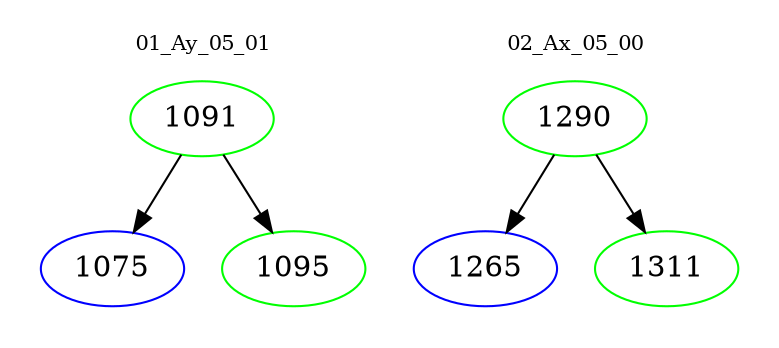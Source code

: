 digraph{
subgraph cluster_0 {
color = white
label = "01_Ay_05_01";
fontsize=10;
T0_1091 [label="1091", color="green"]
T0_1091 -> T0_1075 [color="black"]
T0_1075 [label="1075", color="blue"]
T0_1091 -> T0_1095 [color="black"]
T0_1095 [label="1095", color="green"]
}
subgraph cluster_1 {
color = white
label = "02_Ax_05_00";
fontsize=10;
T1_1290 [label="1290", color="green"]
T1_1290 -> T1_1265 [color="black"]
T1_1265 [label="1265", color="blue"]
T1_1290 -> T1_1311 [color="black"]
T1_1311 [label="1311", color="green"]
}
}

